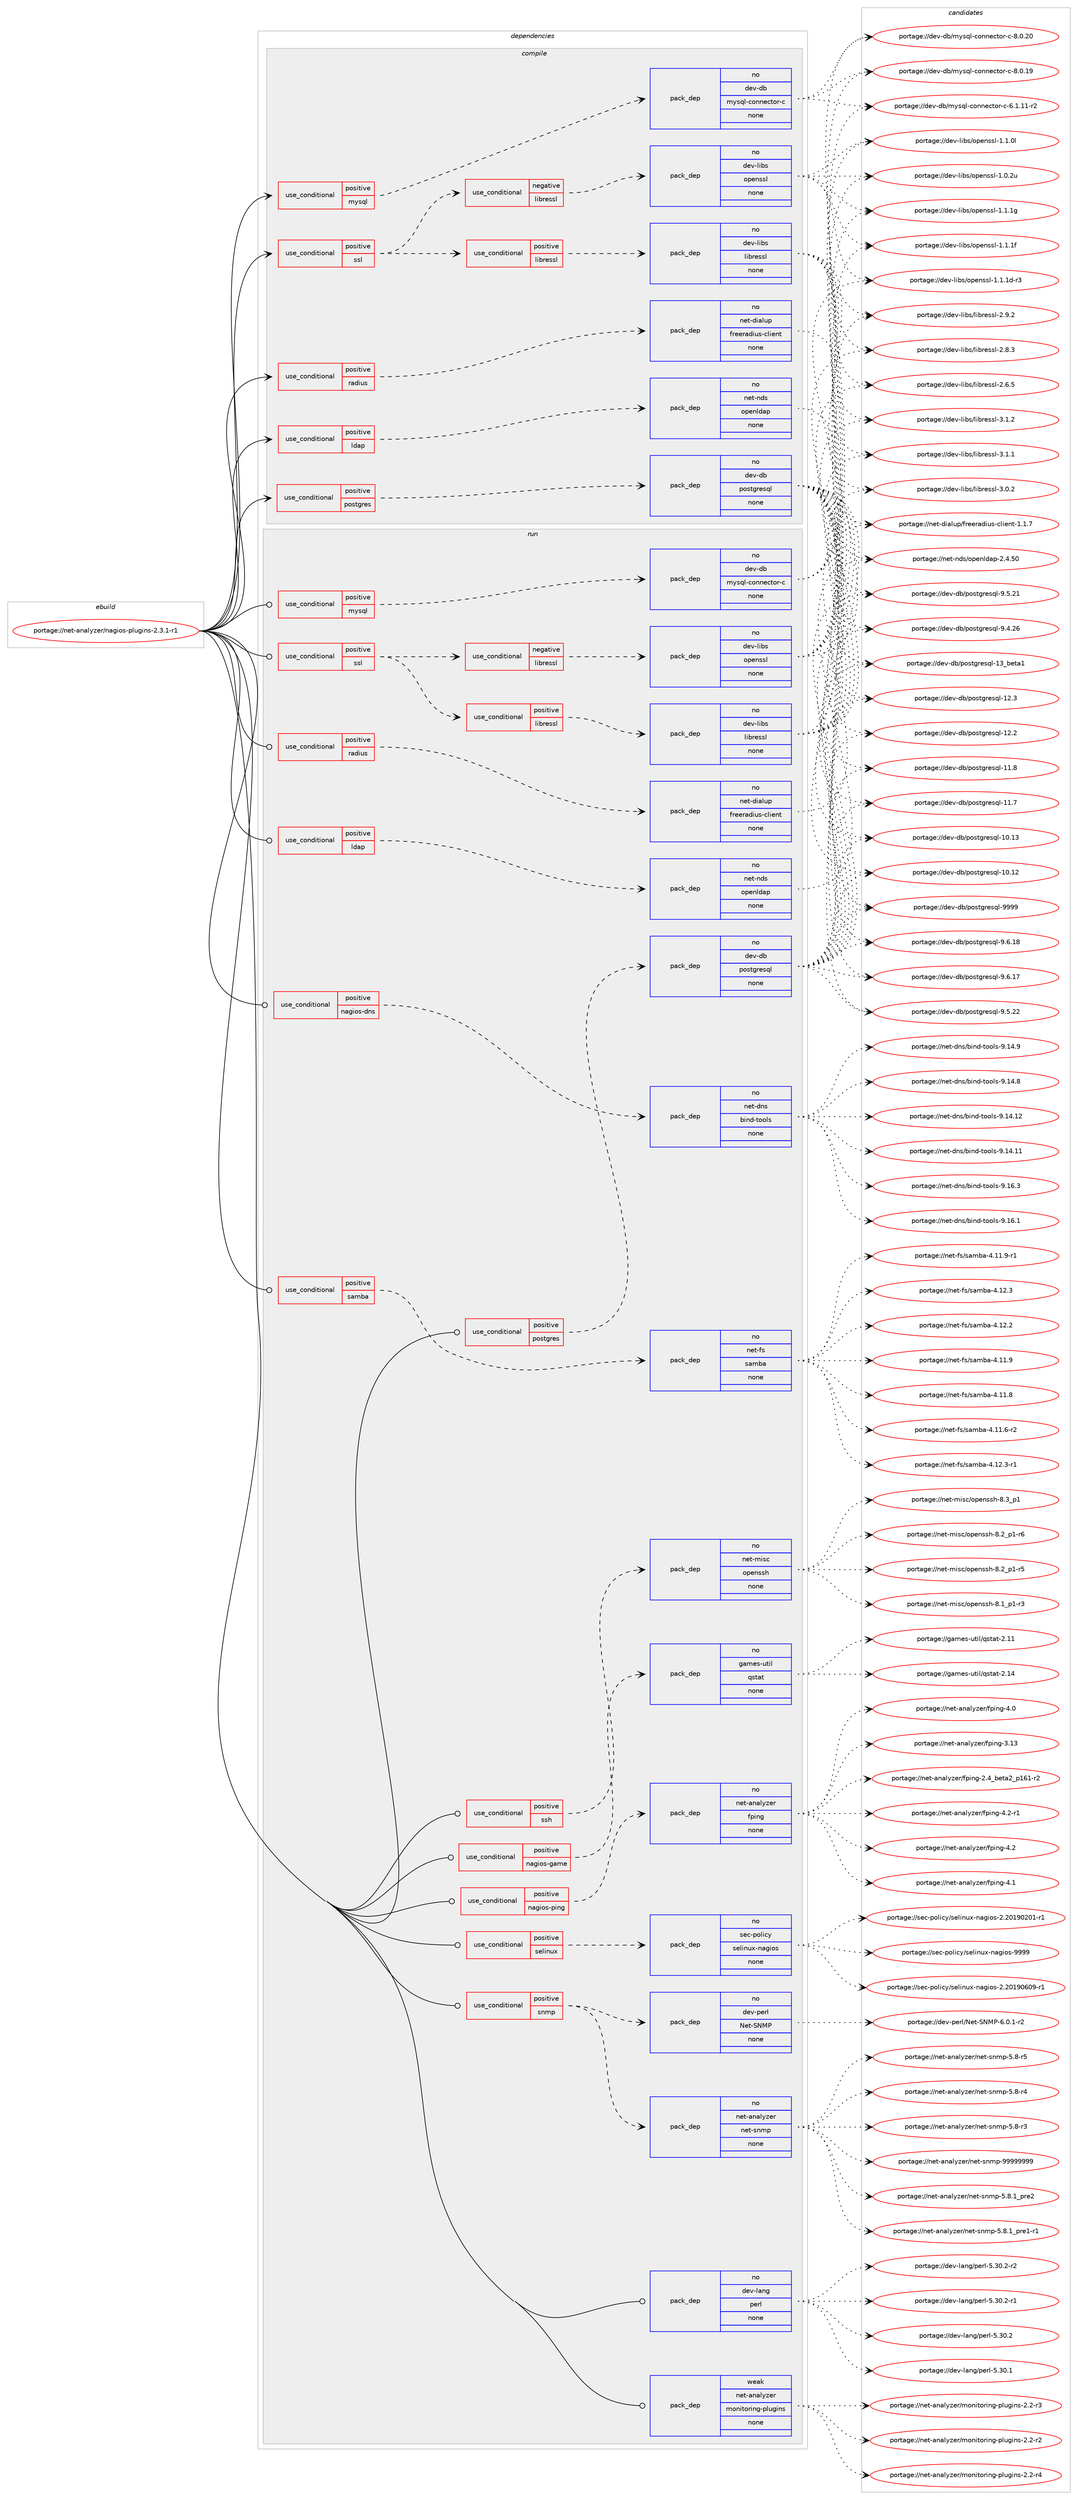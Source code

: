 digraph prolog {

# *************
# Graph options
# *************

newrank=true;
concentrate=true;
compound=true;
graph [rankdir=LR,fontname=Helvetica,fontsize=10,ranksep=1.5];#, ranksep=2.5, nodesep=0.2];
edge  [arrowhead=vee];
node  [fontname=Helvetica,fontsize=10];

# **********
# The ebuild
# **********

subgraph cluster_leftcol {
color=gray;
rank=same;
label=<<i>ebuild</i>>;
id [label="portage://net-analyzer/nagios-plugins-2.3.1-r1", color=red, width=4, href="../net-analyzer/nagios-plugins-2.3.1-r1.svg"];
}

# ****************
# The dependencies
# ****************

subgraph cluster_midcol {
color=gray;
label=<<i>dependencies</i>>;
subgraph cluster_compile {
fillcolor="#eeeeee";
style=filled;
label=<<i>compile</i>>;
subgraph cond990 {
dependency7659 [label=<<TABLE BORDER="0" CELLBORDER="1" CELLSPACING="0" CELLPADDING="4"><TR><TD ROWSPAN="3" CELLPADDING="10">use_conditional</TD></TR><TR><TD>positive</TD></TR><TR><TD>ldap</TD></TR></TABLE>>, shape=none, color=red];
subgraph pack6590 {
dependency7660 [label=<<TABLE BORDER="0" CELLBORDER="1" CELLSPACING="0" CELLPADDING="4" WIDTH="220"><TR><TD ROWSPAN="6" CELLPADDING="30">pack_dep</TD></TR><TR><TD WIDTH="110">no</TD></TR><TR><TD>net-nds</TD></TR><TR><TD>openldap</TD></TR><TR><TD>none</TD></TR><TR><TD></TD></TR></TABLE>>, shape=none, color=blue];
}
dependency7659:e -> dependency7660:w [weight=20,style="dashed",arrowhead="vee"];
}
id:e -> dependency7659:w [weight=20,style="solid",arrowhead="vee"];
subgraph cond991 {
dependency7661 [label=<<TABLE BORDER="0" CELLBORDER="1" CELLSPACING="0" CELLPADDING="4"><TR><TD ROWSPAN="3" CELLPADDING="10">use_conditional</TD></TR><TR><TD>positive</TD></TR><TR><TD>mysql</TD></TR></TABLE>>, shape=none, color=red];
subgraph pack6591 {
dependency7662 [label=<<TABLE BORDER="0" CELLBORDER="1" CELLSPACING="0" CELLPADDING="4" WIDTH="220"><TR><TD ROWSPAN="6" CELLPADDING="30">pack_dep</TD></TR><TR><TD WIDTH="110">no</TD></TR><TR><TD>dev-db</TD></TR><TR><TD>mysql-connector-c</TD></TR><TR><TD>none</TD></TR><TR><TD></TD></TR></TABLE>>, shape=none, color=blue];
}
dependency7661:e -> dependency7662:w [weight=20,style="dashed",arrowhead="vee"];
}
id:e -> dependency7661:w [weight=20,style="solid",arrowhead="vee"];
subgraph cond992 {
dependency7663 [label=<<TABLE BORDER="0" CELLBORDER="1" CELLSPACING="0" CELLPADDING="4"><TR><TD ROWSPAN="3" CELLPADDING="10">use_conditional</TD></TR><TR><TD>positive</TD></TR><TR><TD>postgres</TD></TR></TABLE>>, shape=none, color=red];
subgraph pack6592 {
dependency7664 [label=<<TABLE BORDER="0" CELLBORDER="1" CELLSPACING="0" CELLPADDING="4" WIDTH="220"><TR><TD ROWSPAN="6" CELLPADDING="30">pack_dep</TD></TR><TR><TD WIDTH="110">no</TD></TR><TR><TD>dev-db</TD></TR><TR><TD>postgresql</TD></TR><TR><TD>none</TD></TR><TR><TD></TD></TR></TABLE>>, shape=none, color=blue];
}
dependency7663:e -> dependency7664:w [weight=20,style="dashed",arrowhead="vee"];
}
id:e -> dependency7663:w [weight=20,style="solid",arrowhead="vee"];
subgraph cond993 {
dependency7665 [label=<<TABLE BORDER="0" CELLBORDER="1" CELLSPACING="0" CELLPADDING="4"><TR><TD ROWSPAN="3" CELLPADDING="10">use_conditional</TD></TR><TR><TD>positive</TD></TR><TR><TD>radius</TD></TR></TABLE>>, shape=none, color=red];
subgraph pack6593 {
dependency7666 [label=<<TABLE BORDER="0" CELLBORDER="1" CELLSPACING="0" CELLPADDING="4" WIDTH="220"><TR><TD ROWSPAN="6" CELLPADDING="30">pack_dep</TD></TR><TR><TD WIDTH="110">no</TD></TR><TR><TD>net-dialup</TD></TR><TR><TD>freeradius-client</TD></TR><TR><TD>none</TD></TR><TR><TD></TD></TR></TABLE>>, shape=none, color=blue];
}
dependency7665:e -> dependency7666:w [weight=20,style="dashed",arrowhead="vee"];
}
id:e -> dependency7665:w [weight=20,style="solid",arrowhead="vee"];
subgraph cond994 {
dependency7667 [label=<<TABLE BORDER="0" CELLBORDER="1" CELLSPACING="0" CELLPADDING="4"><TR><TD ROWSPAN="3" CELLPADDING="10">use_conditional</TD></TR><TR><TD>positive</TD></TR><TR><TD>ssl</TD></TR></TABLE>>, shape=none, color=red];
subgraph cond995 {
dependency7668 [label=<<TABLE BORDER="0" CELLBORDER="1" CELLSPACING="0" CELLPADDING="4"><TR><TD ROWSPAN="3" CELLPADDING="10">use_conditional</TD></TR><TR><TD>negative</TD></TR><TR><TD>libressl</TD></TR></TABLE>>, shape=none, color=red];
subgraph pack6594 {
dependency7669 [label=<<TABLE BORDER="0" CELLBORDER="1" CELLSPACING="0" CELLPADDING="4" WIDTH="220"><TR><TD ROWSPAN="6" CELLPADDING="30">pack_dep</TD></TR><TR><TD WIDTH="110">no</TD></TR><TR><TD>dev-libs</TD></TR><TR><TD>openssl</TD></TR><TR><TD>none</TD></TR><TR><TD></TD></TR></TABLE>>, shape=none, color=blue];
}
dependency7668:e -> dependency7669:w [weight=20,style="dashed",arrowhead="vee"];
}
dependency7667:e -> dependency7668:w [weight=20,style="dashed",arrowhead="vee"];
subgraph cond996 {
dependency7670 [label=<<TABLE BORDER="0" CELLBORDER="1" CELLSPACING="0" CELLPADDING="4"><TR><TD ROWSPAN="3" CELLPADDING="10">use_conditional</TD></TR><TR><TD>positive</TD></TR><TR><TD>libressl</TD></TR></TABLE>>, shape=none, color=red];
subgraph pack6595 {
dependency7671 [label=<<TABLE BORDER="0" CELLBORDER="1" CELLSPACING="0" CELLPADDING="4" WIDTH="220"><TR><TD ROWSPAN="6" CELLPADDING="30">pack_dep</TD></TR><TR><TD WIDTH="110">no</TD></TR><TR><TD>dev-libs</TD></TR><TR><TD>libressl</TD></TR><TR><TD>none</TD></TR><TR><TD></TD></TR></TABLE>>, shape=none, color=blue];
}
dependency7670:e -> dependency7671:w [weight=20,style="dashed",arrowhead="vee"];
}
dependency7667:e -> dependency7670:w [weight=20,style="dashed",arrowhead="vee"];
}
id:e -> dependency7667:w [weight=20,style="solid",arrowhead="vee"];
}
subgraph cluster_compileandrun {
fillcolor="#eeeeee";
style=filled;
label=<<i>compile and run</i>>;
}
subgraph cluster_run {
fillcolor="#eeeeee";
style=filled;
label=<<i>run</i>>;
subgraph cond997 {
dependency7672 [label=<<TABLE BORDER="0" CELLBORDER="1" CELLSPACING="0" CELLPADDING="4"><TR><TD ROWSPAN="3" CELLPADDING="10">use_conditional</TD></TR><TR><TD>positive</TD></TR><TR><TD>ldap</TD></TR></TABLE>>, shape=none, color=red];
subgraph pack6596 {
dependency7673 [label=<<TABLE BORDER="0" CELLBORDER="1" CELLSPACING="0" CELLPADDING="4" WIDTH="220"><TR><TD ROWSPAN="6" CELLPADDING="30">pack_dep</TD></TR><TR><TD WIDTH="110">no</TD></TR><TR><TD>net-nds</TD></TR><TR><TD>openldap</TD></TR><TR><TD>none</TD></TR><TR><TD></TD></TR></TABLE>>, shape=none, color=blue];
}
dependency7672:e -> dependency7673:w [weight=20,style="dashed",arrowhead="vee"];
}
id:e -> dependency7672:w [weight=20,style="solid",arrowhead="odot"];
subgraph cond998 {
dependency7674 [label=<<TABLE BORDER="0" CELLBORDER="1" CELLSPACING="0" CELLPADDING="4"><TR><TD ROWSPAN="3" CELLPADDING="10">use_conditional</TD></TR><TR><TD>positive</TD></TR><TR><TD>mysql</TD></TR></TABLE>>, shape=none, color=red];
subgraph pack6597 {
dependency7675 [label=<<TABLE BORDER="0" CELLBORDER="1" CELLSPACING="0" CELLPADDING="4" WIDTH="220"><TR><TD ROWSPAN="6" CELLPADDING="30">pack_dep</TD></TR><TR><TD WIDTH="110">no</TD></TR><TR><TD>dev-db</TD></TR><TR><TD>mysql-connector-c</TD></TR><TR><TD>none</TD></TR><TR><TD></TD></TR></TABLE>>, shape=none, color=blue];
}
dependency7674:e -> dependency7675:w [weight=20,style="dashed",arrowhead="vee"];
}
id:e -> dependency7674:w [weight=20,style="solid",arrowhead="odot"];
subgraph cond999 {
dependency7676 [label=<<TABLE BORDER="0" CELLBORDER="1" CELLSPACING="0" CELLPADDING="4"><TR><TD ROWSPAN="3" CELLPADDING="10">use_conditional</TD></TR><TR><TD>positive</TD></TR><TR><TD>nagios-dns</TD></TR></TABLE>>, shape=none, color=red];
subgraph pack6598 {
dependency7677 [label=<<TABLE BORDER="0" CELLBORDER="1" CELLSPACING="0" CELLPADDING="4" WIDTH="220"><TR><TD ROWSPAN="6" CELLPADDING="30">pack_dep</TD></TR><TR><TD WIDTH="110">no</TD></TR><TR><TD>net-dns</TD></TR><TR><TD>bind-tools</TD></TR><TR><TD>none</TD></TR><TR><TD></TD></TR></TABLE>>, shape=none, color=blue];
}
dependency7676:e -> dependency7677:w [weight=20,style="dashed",arrowhead="vee"];
}
id:e -> dependency7676:w [weight=20,style="solid",arrowhead="odot"];
subgraph cond1000 {
dependency7678 [label=<<TABLE BORDER="0" CELLBORDER="1" CELLSPACING="0" CELLPADDING="4"><TR><TD ROWSPAN="3" CELLPADDING="10">use_conditional</TD></TR><TR><TD>positive</TD></TR><TR><TD>nagios-game</TD></TR></TABLE>>, shape=none, color=red];
subgraph pack6599 {
dependency7679 [label=<<TABLE BORDER="0" CELLBORDER="1" CELLSPACING="0" CELLPADDING="4" WIDTH="220"><TR><TD ROWSPAN="6" CELLPADDING="30">pack_dep</TD></TR><TR><TD WIDTH="110">no</TD></TR><TR><TD>games-util</TD></TR><TR><TD>qstat</TD></TR><TR><TD>none</TD></TR><TR><TD></TD></TR></TABLE>>, shape=none, color=blue];
}
dependency7678:e -> dependency7679:w [weight=20,style="dashed",arrowhead="vee"];
}
id:e -> dependency7678:w [weight=20,style="solid",arrowhead="odot"];
subgraph cond1001 {
dependency7680 [label=<<TABLE BORDER="0" CELLBORDER="1" CELLSPACING="0" CELLPADDING="4"><TR><TD ROWSPAN="3" CELLPADDING="10">use_conditional</TD></TR><TR><TD>positive</TD></TR><TR><TD>nagios-ping</TD></TR></TABLE>>, shape=none, color=red];
subgraph pack6600 {
dependency7681 [label=<<TABLE BORDER="0" CELLBORDER="1" CELLSPACING="0" CELLPADDING="4" WIDTH="220"><TR><TD ROWSPAN="6" CELLPADDING="30">pack_dep</TD></TR><TR><TD WIDTH="110">no</TD></TR><TR><TD>net-analyzer</TD></TR><TR><TD>fping</TD></TR><TR><TD>none</TD></TR><TR><TD></TD></TR></TABLE>>, shape=none, color=blue];
}
dependency7680:e -> dependency7681:w [weight=20,style="dashed",arrowhead="vee"];
}
id:e -> dependency7680:w [weight=20,style="solid",arrowhead="odot"];
subgraph cond1002 {
dependency7682 [label=<<TABLE BORDER="0" CELLBORDER="1" CELLSPACING="0" CELLPADDING="4"><TR><TD ROWSPAN="3" CELLPADDING="10">use_conditional</TD></TR><TR><TD>positive</TD></TR><TR><TD>postgres</TD></TR></TABLE>>, shape=none, color=red];
subgraph pack6601 {
dependency7683 [label=<<TABLE BORDER="0" CELLBORDER="1" CELLSPACING="0" CELLPADDING="4" WIDTH="220"><TR><TD ROWSPAN="6" CELLPADDING="30">pack_dep</TD></TR><TR><TD WIDTH="110">no</TD></TR><TR><TD>dev-db</TD></TR><TR><TD>postgresql</TD></TR><TR><TD>none</TD></TR><TR><TD></TD></TR></TABLE>>, shape=none, color=blue];
}
dependency7682:e -> dependency7683:w [weight=20,style="dashed",arrowhead="vee"];
}
id:e -> dependency7682:w [weight=20,style="solid",arrowhead="odot"];
subgraph cond1003 {
dependency7684 [label=<<TABLE BORDER="0" CELLBORDER="1" CELLSPACING="0" CELLPADDING="4"><TR><TD ROWSPAN="3" CELLPADDING="10">use_conditional</TD></TR><TR><TD>positive</TD></TR><TR><TD>radius</TD></TR></TABLE>>, shape=none, color=red];
subgraph pack6602 {
dependency7685 [label=<<TABLE BORDER="0" CELLBORDER="1" CELLSPACING="0" CELLPADDING="4" WIDTH="220"><TR><TD ROWSPAN="6" CELLPADDING="30">pack_dep</TD></TR><TR><TD WIDTH="110">no</TD></TR><TR><TD>net-dialup</TD></TR><TR><TD>freeradius-client</TD></TR><TR><TD>none</TD></TR><TR><TD></TD></TR></TABLE>>, shape=none, color=blue];
}
dependency7684:e -> dependency7685:w [weight=20,style="dashed",arrowhead="vee"];
}
id:e -> dependency7684:w [weight=20,style="solid",arrowhead="odot"];
subgraph cond1004 {
dependency7686 [label=<<TABLE BORDER="0" CELLBORDER="1" CELLSPACING="0" CELLPADDING="4"><TR><TD ROWSPAN="3" CELLPADDING="10">use_conditional</TD></TR><TR><TD>positive</TD></TR><TR><TD>samba</TD></TR></TABLE>>, shape=none, color=red];
subgraph pack6603 {
dependency7687 [label=<<TABLE BORDER="0" CELLBORDER="1" CELLSPACING="0" CELLPADDING="4" WIDTH="220"><TR><TD ROWSPAN="6" CELLPADDING="30">pack_dep</TD></TR><TR><TD WIDTH="110">no</TD></TR><TR><TD>net-fs</TD></TR><TR><TD>samba</TD></TR><TR><TD>none</TD></TR><TR><TD></TD></TR></TABLE>>, shape=none, color=blue];
}
dependency7686:e -> dependency7687:w [weight=20,style="dashed",arrowhead="vee"];
}
id:e -> dependency7686:w [weight=20,style="solid",arrowhead="odot"];
subgraph cond1005 {
dependency7688 [label=<<TABLE BORDER="0" CELLBORDER="1" CELLSPACING="0" CELLPADDING="4"><TR><TD ROWSPAN="3" CELLPADDING="10">use_conditional</TD></TR><TR><TD>positive</TD></TR><TR><TD>selinux</TD></TR></TABLE>>, shape=none, color=red];
subgraph pack6604 {
dependency7689 [label=<<TABLE BORDER="0" CELLBORDER="1" CELLSPACING="0" CELLPADDING="4" WIDTH="220"><TR><TD ROWSPAN="6" CELLPADDING="30">pack_dep</TD></TR><TR><TD WIDTH="110">no</TD></TR><TR><TD>sec-policy</TD></TR><TR><TD>selinux-nagios</TD></TR><TR><TD>none</TD></TR><TR><TD></TD></TR></TABLE>>, shape=none, color=blue];
}
dependency7688:e -> dependency7689:w [weight=20,style="dashed",arrowhead="vee"];
}
id:e -> dependency7688:w [weight=20,style="solid",arrowhead="odot"];
subgraph cond1006 {
dependency7690 [label=<<TABLE BORDER="0" CELLBORDER="1" CELLSPACING="0" CELLPADDING="4"><TR><TD ROWSPAN="3" CELLPADDING="10">use_conditional</TD></TR><TR><TD>positive</TD></TR><TR><TD>snmp</TD></TR></TABLE>>, shape=none, color=red];
subgraph pack6605 {
dependency7691 [label=<<TABLE BORDER="0" CELLBORDER="1" CELLSPACING="0" CELLPADDING="4" WIDTH="220"><TR><TD ROWSPAN="6" CELLPADDING="30">pack_dep</TD></TR><TR><TD WIDTH="110">no</TD></TR><TR><TD>dev-perl</TD></TR><TR><TD>Net-SNMP</TD></TR><TR><TD>none</TD></TR><TR><TD></TD></TR></TABLE>>, shape=none, color=blue];
}
dependency7690:e -> dependency7691:w [weight=20,style="dashed",arrowhead="vee"];
subgraph pack6606 {
dependency7692 [label=<<TABLE BORDER="0" CELLBORDER="1" CELLSPACING="0" CELLPADDING="4" WIDTH="220"><TR><TD ROWSPAN="6" CELLPADDING="30">pack_dep</TD></TR><TR><TD WIDTH="110">no</TD></TR><TR><TD>net-analyzer</TD></TR><TR><TD>net-snmp</TD></TR><TR><TD>none</TD></TR><TR><TD></TD></TR></TABLE>>, shape=none, color=blue];
}
dependency7690:e -> dependency7692:w [weight=20,style="dashed",arrowhead="vee"];
}
id:e -> dependency7690:w [weight=20,style="solid",arrowhead="odot"];
subgraph cond1007 {
dependency7693 [label=<<TABLE BORDER="0" CELLBORDER="1" CELLSPACING="0" CELLPADDING="4"><TR><TD ROWSPAN="3" CELLPADDING="10">use_conditional</TD></TR><TR><TD>positive</TD></TR><TR><TD>ssh</TD></TR></TABLE>>, shape=none, color=red];
subgraph pack6607 {
dependency7694 [label=<<TABLE BORDER="0" CELLBORDER="1" CELLSPACING="0" CELLPADDING="4" WIDTH="220"><TR><TD ROWSPAN="6" CELLPADDING="30">pack_dep</TD></TR><TR><TD WIDTH="110">no</TD></TR><TR><TD>net-misc</TD></TR><TR><TD>openssh</TD></TR><TR><TD>none</TD></TR><TR><TD></TD></TR></TABLE>>, shape=none, color=blue];
}
dependency7693:e -> dependency7694:w [weight=20,style="dashed",arrowhead="vee"];
}
id:e -> dependency7693:w [weight=20,style="solid",arrowhead="odot"];
subgraph cond1008 {
dependency7695 [label=<<TABLE BORDER="0" CELLBORDER="1" CELLSPACING="0" CELLPADDING="4"><TR><TD ROWSPAN="3" CELLPADDING="10">use_conditional</TD></TR><TR><TD>positive</TD></TR><TR><TD>ssl</TD></TR></TABLE>>, shape=none, color=red];
subgraph cond1009 {
dependency7696 [label=<<TABLE BORDER="0" CELLBORDER="1" CELLSPACING="0" CELLPADDING="4"><TR><TD ROWSPAN="3" CELLPADDING="10">use_conditional</TD></TR><TR><TD>negative</TD></TR><TR><TD>libressl</TD></TR></TABLE>>, shape=none, color=red];
subgraph pack6608 {
dependency7697 [label=<<TABLE BORDER="0" CELLBORDER="1" CELLSPACING="0" CELLPADDING="4" WIDTH="220"><TR><TD ROWSPAN="6" CELLPADDING="30">pack_dep</TD></TR><TR><TD WIDTH="110">no</TD></TR><TR><TD>dev-libs</TD></TR><TR><TD>openssl</TD></TR><TR><TD>none</TD></TR><TR><TD></TD></TR></TABLE>>, shape=none, color=blue];
}
dependency7696:e -> dependency7697:w [weight=20,style="dashed",arrowhead="vee"];
}
dependency7695:e -> dependency7696:w [weight=20,style="dashed",arrowhead="vee"];
subgraph cond1010 {
dependency7698 [label=<<TABLE BORDER="0" CELLBORDER="1" CELLSPACING="0" CELLPADDING="4"><TR><TD ROWSPAN="3" CELLPADDING="10">use_conditional</TD></TR><TR><TD>positive</TD></TR><TR><TD>libressl</TD></TR></TABLE>>, shape=none, color=red];
subgraph pack6609 {
dependency7699 [label=<<TABLE BORDER="0" CELLBORDER="1" CELLSPACING="0" CELLPADDING="4" WIDTH="220"><TR><TD ROWSPAN="6" CELLPADDING="30">pack_dep</TD></TR><TR><TD WIDTH="110">no</TD></TR><TR><TD>dev-libs</TD></TR><TR><TD>libressl</TD></TR><TR><TD>none</TD></TR><TR><TD></TD></TR></TABLE>>, shape=none, color=blue];
}
dependency7698:e -> dependency7699:w [weight=20,style="dashed",arrowhead="vee"];
}
dependency7695:e -> dependency7698:w [weight=20,style="dashed",arrowhead="vee"];
}
id:e -> dependency7695:w [weight=20,style="solid",arrowhead="odot"];
subgraph pack6610 {
dependency7700 [label=<<TABLE BORDER="0" CELLBORDER="1" CELLSPACING="0" CELLPADDING="4" WIDTH="220"><TR><TD ROWSPAN="6" CELLPADDING="30">pack_dep</TD></TR><TR><TD WIDTH="110">no</TD></TR><TR><TD>dev-lang</TD></TR><TR><TD>perl</TD></TR><TR><TD>none</TD></TR><TR><TD></TD></TR></TABLE>>, shape=none, color=blue];
}
id:e -> dependency7700:w [weight=20,style="solid",arrowhead="odot"];
subgraph pack6611 {
dependency7701 [label=<<TABLE BORDER="0" CELLBORDER="1" CELLSPACING="0" CELLPADDING="4" WIDTH="220"><TR><TD ROWSPAN="6" CELLPADDING="30">pack_dep</TD></TR><TR><TD WIDTH="110">weak</TD></TR><TR><TD>net-analyzer</TD></TR><TR><TD>monitoring-plugins</TD></TR><TR><TD>none</TD></TR><TR><TD></TD></TR></TABLE>>, shape=none, color=blue];
}
id:e -> dependency7701:w [weight=20,style="solid",arrowhead="odot"];
}
}

# **************
# The candidates
# **************

subgraph cluster_choices {
rank=same;
color=gray;
label=<<i>candidates</i>>;

subgraph choice6590 {
color=black;
nodesep=1;
choice11010111645110100115471111121011101081009711245504652465348 [label="portage://net-nds/openldap-2.4.50", color=red, width=4,href="../net-nds/openldap-2.4.50.svg"];
dependency7660:e -> choice11010111645110100115471111121011101081009711245504652465348:w [style=dotted,weight="100"];
}
subgraph choice6591 {
color=black;
nodesep=1;
choice100101118451009847109121115113108459911111011010199116111114459945564648465048 [label="portage://dev-db/mysql-connector-c-8.0.20", color=red, width=4,href="../dev-db/mysql-connector-c-8.0.20.svg"];
choice100101118451009847109121115113108459911111011010199116111114459945564648464957 [label="portage://dev-db/mysql-connector-c-8.0.19", color=red, width=4,href="../dev-db/mysql-connector-c-8.0.19.svg"];
choice1001011184510098471091211151131084599111110110101991161111144599455446494649494511450 [label="portage://dev-db/mysql-connector-c-6.1.11-r2", color=red, width=4,href="../dev-db/mysql-connector-c-6.1.11-r2.svg"];
dependency7662:e -> choice100101118451009847109121115113108459911111011010199116111114459945564648465048:w [style=dotted,weight="100"];
dependency7662:e -> choice100101118451009847109121115113108459911111011010199116111114459945564648464957:w [style=dotted,weight="100"];
dependency7662:e -> choice1001011184510098471091211151131084599111110110101991161111144599455446494649494511450:w [style=dotted,weight="100"];
}
subgraph choice6592 {
color=black;
nodesep=1;
choice1001011184510098471121111151161031141011151131084557575757 [label="portage://dev-db/postgresql-9999", color=red, width=4,href="../dev-db/postgresql-9999.svg"];
choice10010111845100984711211111511610311410111511310845574654464956 [label="portage://dev-db/postgresql-9.6.18", color=red, width=4,href="../dev-db/postgresql-9.6.18.svg"];
choice10010111845100984711211111511610311410111511310845574654464955 [label="portage://dev-db/postgresql-9.6.17", color=red, width=4,href="../dev-db/postgresql-9.6.17.svg"];
choice10010111845100984711211111511610311410111511310845574653465050 [label="portage://dev-db/postgresql-9.5.22", color=red, width=4,href="../dev-db/postgresql-9.5.22.svg"];
choice10010111845100984711211111511610311410111511310845574653465049 [label="portage://dev-db/postgresql-9.5.21", color=red, width=4,href="../dev-db/postgresql-9.5.21.svg"];
choice10010111845100984711211111511610311410111511310845574652465054 [label="portage://dev-db/postgresql-9.4.26", color=red, width=4,href="../dev-db/postgresql-9.4.26.svg"];
choice10010111845100984711211111511610311410111511310845495195981011169749 [label="portage://dev-db/postgresql-13_beta1", color=red, width=4,href="../dev-db/postgresql-13_beta1.svg"];
choice1001011184510098471121111151161031141011151131084549504651 [label="portage://dev-db/postgresql-12.3", color=red, width=4,href="../dev-db/postgresql-12.3.svg"];
choice1001011184510098471121111151161031141011151131084549504650 [label="portage://dev-db/postgresql-12.2", color=red, width=4,href="../dev-db/postgresql-12.2.svg"];
choice1001011184510098471121111151161031141011151131084549494656 [label="portage://dev-db/postgresql-11.8", color=red, width=4,href="../dev-db/postgresql-11.8.svg"];
choice1001011184510098471121111151161031141011151131084549494655 [label="portage://dev-db/postgresql-11.7", color=red, width=4,href="../dev-db/postgresql-11.7.svg"];
choice100101118451009847112111115116103114101115113108454948464951 [label="portage://dev-db/postgresql-10.13", color=red, width=4,href="../dev-db/postgresql-10.13.svg"];
choice100101118451009847112111115116103114101115113108454948464950 [label="portage://dev-db/postgresql-10.12", color=red, width=4,href="../dev-db/postgresql-10.12.svg"];
dependency7664:e -> choice1001011184510098471121111151161031141011151131084557575757:w [style=dotted,weight="100"];
dependency7664:e -> choice10010111845100984711211111511610311410111511310845574654464956:w [style=dotted,weight="100"];
dependency7664:e -> choice10010111845100984711211111511610311410111511310845574654464955:w [style=dotted,weight="100"];
dependency7664:e -> choice10010111845100984711211111511610311410111511310845574653465050:w [style=dotted,weight="100"];
dependency7664:e -> choice10010111845100984711211111511610311410111511310845574653465049:w [style=dotted,weight="100"];
dependency7664:e -> choice10010111845100984711211111511610311410111511310845574652465054:w [style=dotted,weight="100"];
dependency7664:e -> choice10010111845100984711211111511610311410111511310845495195981011169749:w [style=dotted,weight="100"];
dependency7664:e -> choice1001011184510098471121111151161031141011151131084549504651:w [style=dotted,weight="100"];
dependency7664:e -> choice1001011184510098471121111151161031141011151131084549504650:w [style=dotted,weight="100"];
dependency7664:e -> choice1001011184510098471121111151161031141011151131084549494656:w [style=dotted,weight="100"];
dependency7664:e -> choice1001011184510098471121111151161031141011151131084549494655:w [style=dotted,weight="100"];
dependency7664:e -> choice100101118451009847112111115116103114101115113108454948464951:w [style=dotted,weight="100"];
dependency7664:e -> choice100101118451009847112111115116103114101115113108454948464950:w [style=dotted,weight="100"];
}
subgraph choice6593 {
color=black;
nodesep=1;
choice110101116451001059710811711247102114101101114971001051171154599108105101110116454946494655 [label="portage://net-dialup/freeradius-client-1.1.7", color=red, width=4,href="../net-dialup/freeradius-client-1.1.7.svg"];
dependency7666:e -> choice110101116451001059710811711247102114101101114971001051171154599108105101110116454946494655:w [style=dotted,weight="100"];
}
subgraph choice6594 {
color=black;
nodesep=1;
choice100101118451081059811547111112101110115115108454946494649103 [label="portage://dev-libs/openssl-1.1.1g", color=red, width=4,href="../dev-libs/openssl-1.1.1g.svg"];
choice100101118451081059811547111112101110115115108454946494649102 [label="portage://dev-libs/openssl-1.1.1f", color=red, width=4,href="../dev-libs/openssl-1.1.1f.svg"];
choice1001011184510810598115471111121011101151151084549464946491004511451 [label="portage://dev-libs/openssl-1.1.1d-r3", color=red, width=4,href="../dev-libs/openssl-1.1.1d-r3.svg"];
choice100101118451081059811547111112101110115115108454946494648108 [label="portage://dev-libs/openssl-1.1.0l", color=red, width=4,href="../dev-libs/openssl-1.1.0l.svg"];
choice100101118451081059811547111112101110115115108454946484650117 [label="portage://dev-libs/openssl-1.0.2u", color=red, width=4,href="../dev-libs/openssl-1.0.2u.svg"];
dependency7669:e -> choice100101118451081059811547111112101110115115108454946494649103:w [style=dotted,weight="100"];
dependency7669:e -> choice100101118451081059811547111112101110115115108454946494649102:w [style=dotted,weight="100"];
dependency7669:e -> choice1001011184510810598115471111121011101151151084549464946491004511451:w [style=dotted,weight="100"];
dependency7669:e -> choice100101118451081059811547111112101110115115108454946494648108:w [style=dotted,weight="100"];
dependency7669:e -> choice100101118451081059811547111112101110115115108454946484650117:w [style=dotted,weight="100"];
}
subgraph choice6595 {
color=black;
nodesep=1;
choice10010111845108105981154710810598114101115115108455146494650 [label="portage://dev-libs/libressl-3.1.2", color=red, width=4,href="../dev-libs/libressl-3.1.2.svg"];
choice10010111845108105981154710810598114101115115108455146494649 [label="portage://dev-libs/libressl-3.1.1", color=red, width=4,href="../dev-libs/libressl-3.1.1.svg"];
choice10010111845108105981154710810598114101115115108455146484650 [label="portage://dev-libs/libressl-3.0.2", color=red, width=4,href="../dev-libs/libressl-3.0.2.svg"];
choice10010111845108105981154710810598114101115115108455046574650 [label="portage://dev-libs/libressl-2.9.2", color=red, width=4,href="../dev-libs/libressl-2.9.2.svg"];
choice10010111845108105981154710810598114101115115108455046564651 [label="portage://dev-libs/libressl-2.8.3", color=red, width=4,href="../dev-libs/libressl-2.8.3.svg"];
choice10010111845108105981154710810598114101115115108455046544653 [label="portage://dev-libs/libressl-2.6.5", color=red, width=4,href="../dev-libs/libressl-2.6.5.svg"];
dependency7671:e -> choice10010111845108105981154710810598114101115115108455146494650:w [style=dotted,weight="100"];
dependency7671:e -> choice10010111845108105981154710810598114101115115108455146494649:w [style=dotted,weight="100"];
dependency7671:e -> choice10010111845108105981154710810598114101115115108455146484650:w [style=dotted,weight="100"];
dependency7671:e -> choice10010111845108105981154710810598114101115115108455046574650:w [style=dotted,weight="100"];
dependency7671:e -> choice10010111845108105981154710810598114101115115108455046564651:w [style=dotted,weight="100"];
dependency7671:e -> choice10010111845108105981154710810598114101115115108455046544653:w [style=dotted,weight="100"];
}
subgraph choice6596 {
color=black;
nodesep=1;
choice11010111645110100115471111121011101081009711245504652465348 [label="portage://net-nds/openldap-2.4.50", color=red, width=4,href="../net-nds/openldap-2.4.50.svg"];
dependency7673:e -> choice11010111645110100115471111121011101081009711245504652465348:w [style=dotted,weight="100"];
}
subgraph choice6597 {
color=black;
nodesep=1;
choice100101118451009847109121115113108459911111011010199116111114459945564648465048 [label="portage://dev-db/mysql-connector-c-8.0.20", color=red, width=4,href="../dev-db/mysql-connector-c-8.0.20.svg"];
choice100101118451009847109121115113108459911111011010199116111114459945564648464957 [label="portage://dev-db/mysql-connector-c-8.0.19", color=red, width=4,href="../dev-db/mysql-connector-c-8.0.19.svg"];
choice1001011184510098471091211151131084599111110110101991161111144599455446494649494511450 [label="portage://dev-db/mysql-connector-c-6.1.11-r2", color=red, width=4,href="../dev-db/mysql-connector-c-6.1.11-r2.svg"];
dependency7675:e -> choice100101118451009847109121115113108459911111011010199116111114459945564648465048:w [style=dotted,weight="100"];
dependency7675:e -> choice100101118451009847109121115113108459911111011010199116111114459945564648464957:w [style=dotted,weight="100"];
dependency7675:e -> choice1001011184510098471091211151131084599111110110101991161111144599455446494649494511450:w [style=dotted,weight="100"];
}
subgraph choice6598 {
color=black;
nodesep=1;
choice1101011164510011011547981051101004511611111110811545574649544651 [label="portage://net-dns/bind-tools-9.16.3", color=red, width=4,href="../net-dns/bind-tools-9.16.3.svg"];
choice1101011164510011011547981051101004511611111110811545574649544649 [label="portage://net-dns/bind-tools-9.16.1", color=red, width=4,href="../net-dns/bind-tools-9.16.1.svg"];
choice1101011164510011011547981051101004511611111110811545574649524657 [label="portage://net-dns/bind-tools-9.14.9", color=red, width=4,href="../net-dns/bind-tools-9.14.9.svg"];
choice1101011164510011011547981051101004511611111110811545574649524656 [label="portage://net-dns/bind-tools-9.14.8", color=red, width=4,href="../net-dns/bind-tools-9.14.8.svg"];
choice110101116451001101154798105110100451161111111081154557464952464950 [label="portage://net-dns/bind-tools-9.14.12", color=red, width=4,href="../net-dns/bind-tools-9.14.12.svg"];
choice110101116451001101154798105110100451161111111081154557464952464949 [label="portage://net-dns/bind-tools-9.14.11", color=red, width=4,href="../net-dns/bind-tools-9.14.11.svg"];
dependency7677:e -> choice1101011164510011011547981051101004511611111110811545574649544651:w [style=dotted,weight="100"];
dependency7677:e -> choice1101011164510011011547981051101004511611111110811545574649544649:w [style=dotted,weight="100"];
dependency7677:e -> choice1101011164510011011547981051101004511611111110811545574649524657:w [style=dotted,weight="100"];
dependency7677:e -> choice1101011164510011011547981051101004511611111110811545574649524656:w [style=dotted,weight="100"];
dependency7677:e -> choice110101116451001101154798105110100451161111111081154557464952464950:w [style=dotted,weight="100"];
dependency7677:e -> choice110101116451001101154798105110100451161111111081154557464952464949:w [style=dotted,weight="100"];
}
subgraph choice6599 {
color=black;
nodesep=1;
choice103971091011154511711610510847113115116971164550464952 [label="portage://games-util/qstat-2.14", color=red, width=4,href="../games-util/qstat-2.14.svg"];
choice103971091011154511711610510847113115116971164550464949 [label="portage://games-util/qstat-2.11", color=red, width=4,href="../games-util/qstat-2.11.svg"];
dependency7679:e -> choice103971091011154511711610510847113115116971164550464952:w [style=dotted,weight="100"];
dependency7679:e -> choice103971091011154511711610510847113115116971164550464949:w [style=dotted,weight="100"];
}
subgraph choice6600 {
color=black;
nodesep=1;
choice11010111645971109710812112210111447102112105110103455246504511449 [label="portage://net-analyzer/fping-4.2-r1", color=red, width=4,href="../net-analyzer/fping-4.2-r1.svg"];
choice1101011164597110971081211221011144710211210511010345524650 [label="portage://net-analyzer/fping-4.2", color=red, width=4,href="../net-analyzer/fping-4.2.svg"];
choice1101011164597110971081211221011144710211210511010345524649 [label="portage://net-analyzer/fping-4.1", color=red, width=4,href="../net-analyzer/fping-4.1.svg"];
choice1101011164597110971081211221011144710211210511010345524648 [label="portage://net-analyzer/fping-4.0", color=red, width=4,href="../net-analyzer/fping-4.0.svg"];
choice110101116459711097108121122101114471021121051101034551464951 [label="portage://net-analyzer/fping-3.13", color=red, width=4,href="../net-analyzer/fping-3.13.svg"];
choice110101116459711097108121122101114471021121051101034550465295981011169750951124954494511450 [label="portage://net-analyzer/fping-2.4_beta2_p161-r2", color=red, width=4,href="../net-analyzer/fping-2.4_beta2_p161-r2.svg"];
dependency7681:e -> choice11010111645971109710812112210111447102112105110103455246504511449:w [style=dotted,weight="100"];
dependency7681:e -> choice1101011164597110971081211221011144710211210511010345524650:w [style=dotted,weight="100"];
dependency7681:e -> choice1101011164597110971081211221011144710211210511010345524649:w [style=dotted,weight="100"];
dependency7681:e -> choice1101011164597110971081211221011144710211210511010345524648:w [style=dotted,weight="100"];
dependency7681:e -> choice110101116459711097108121122101114471021121051101034551464951:w [style=dotted,weight="100"];
dependency7681:e -> choice110101116459711097108121122101114471021121051101034550465295981011169750951124954494511450:w [style=dotted,weight="100"];
}
subgraph choice6601 {
color=black;
nodesep=1;
choice1001011184510098471121111151161031141011151131084557575757 [label="portage://dev-db/postgresql-9999", color=red, width=4,href="../dev-db/postgresql-9999.svg"];
choice10010111845100984711211111511610311410111511310845574654464956 [label="portage://dev-db/postgresql-9.6.18", color=red, width=4,href="../dev-db/postgresql-9.6.18.svg"];
choice10010111845100984711211111511610311410111511310845574654464955 [label="portage://dev-db/postgresql-9.6.17", color=red, width=4,href="../dev-db/postgresql-9.6.17.svg"];
choice10010111845100984711211111511610311410111511310845574653465050 [label="portage://dev-db/postgresql-9.5.22", color=red, width=4,href="../dev-db/postgresql-9.5.22.svg"];
choice10010111845100984711211111511610311410111511310845574653465049 [label="portage://dev-db/postgresql-9.5.21", color=red, width=4,href="../dev-db/postgresql-9.5.21.svg"];
choice10010111845100984711211111511610311410111511310845574652465054 [label="portage://dev-db/postgresql-9.4.26", color=red, width=4,href="../dev-db/postgresql-9.4.26.svg"];
choice10010111845100984711211111511610311410111511310845495195981011169749 [label="portage://dev-db/postgresql-13_beta1", color=red, width=4,href="../dev-db/postgresql-13_beta1.svg"];
choice1001011184510098471121111151161031141011151131084549504651 [label="portage://dev-db/postgresql-12.3", color=red, width=4,href="../dev-db/postgresql-12.3.svg"];
choice1001011184510098471121111151161031141011151131084549504650 [label="portage://dev-db/postgresql-12.2", color=red, width=4,href="../dev-db/postgresql-12.2.svg"];
choice1001011184510098471121111151161031141011151131084549494656 [label="portage://dev-db/postgresql-11.8", color=red, width=4,href="../dev-db/postgresql-11.8.svg"];
choice1001011184510098471121111151161031141011151131084549494655 [label="portage://dev-db/postgresql-11.7", color=red, width=4,href="../dev-db/postgresql-11.7.svg"];
choice100101118451009847112111115116103114101115113108454948464951 [label="portage://dev-db/postgresql-10.13", color=red, width=4,href="../dev-db/postgresql-10.13.svg"];
choice100101118451009847112111115116103114101115113108454948464950 [label="portage://dev-db/postgresql-10.12", color=red, width=4,href="../dev-db/postgresql-10.12.svg"];
dependency7683:e -> choice1001011184510098471121111151161031141011151131084557575757:w [style=dotted,weight="100"];
dependency7683:e -> choice10010111845100984711211111511610311410111511310845574654464956:w [style=dotted,weight="100"];
dependency7683:e -> choice10010111845100984711211111511610311410111511310845574654464955:w [style=dotted,weight="100"];
dependency7683:e -> choice10010111845100984711211111511610311410111511310845574653465050:w [style=dotted,weight="100"];
dependency7683:e -> choice10010111845100984711211111511610311410111511310845574653465049:w [style=dotted,weight="100"];
dependency7683:e -> choice10010111845100984711211111511610311410111511310845574652465054:w [style=dotted,weight="100"];
dependency7683:e -> choice10010111845100984711211111511610311410111511310845495195981011169749:w [style=dotted,weight="100"];
dependency7683:e -> choice1001011184510098471121111151161031141011151131084549504651:w [style=dotted,weight="100"];
dependency7683:e -> choice1001011184510098471121111151161031141011151131084549504650:w [style=dotted,weight="100"];
dependency7683:e -> choice1001011184510098471121111151161031141011151131084549494656:w [style=dotted,weight="100"];
dependency7683:e -> choice1001011184510098471121111151161031141011151131084549494655:w [style=dotted,weight="100"];
dependency7683:e -> choice100101118451009847112111115116103114101115113108454948464951:w [style=dotted,weight="100"];
dependency7683:e -> choice100101118451009847112111115116103114101115113108454948464950:w [style=dotted,weight="100"];
}
subgraph choice6602 {
color=black;
nodesep=1;
choice110101116451001059710811711247102114101101114971001051171154599108105101110116454946494655 [label="portage://net-dialup/freeradius-client-1.1.7", color=red, width=4,href="../net-dialup/freeradius-client-1.1.7.svg"];
dependency7685:e -> choice110101116451001059710811711247102114101101114971001051171154599108105101110116454946494655:w [style=dotted,weight="100"];
}
subgraph choice6603 {
color=black;
nodesep=1;
choice1101011164510211547115971099897455246495046514511449 [label="portage://net-fs/samba-4.12.3-r1", color=red, width=4,href="../net-fs/samba-4.12.3-r1.svg"];
choice110101116451021154711597109989745524649504651 [label="portage://net-fs/samba-4.12.3", color=red, width=4,href="../net-fs/samba-4.12.3.svg"];
choice110101116451021154711597109989745524649504650 [label="portage://net-fs/samba-4.12.2", color=red, width=4,href="../net-fs/samba-4.12.2.svg"];
choice1101011164510211547115971099897455246494946574511449 [label="portage://net-fs/samba-4.11.9-r1", color=red, width=4,href="../net-fs/samba-4.11.9-r1.svg"];
choice110101116451021154711597109989745524649494657 [label="portage://net-fs/samba-4.11.9", color=red, width=4,href="../net-fs/samba-4.11.9.svg"];
choice110101116451021154711597109989745524649494656 [label="portage://net-fs/samba-4.11.8", color=red, width=4,href="../net-fs/samba-4.11.8.svg"];
choice1101011164510211547115971099897455246494946544511450 [label="portage://net-fs/samba-4.11.6-r2", color=red, width=4,href="../net-fs/samba-4.11.6-r2.svg"];
dependency7687:e -> choice1101011164510211547115971099897455246495046514511449:w [style=dotted,weight="100"];
dependency7687:e -> choice110101116451021154711597109989745524649504651:w [style=dotted,weight="100"];
dependency7687:e -> choice110101116451021154711597109989745524649504650:w [style=dotted,weight="100"];
dependency7687:e -> choice1101011164510211547115971099897455246494946574511449:w [style=dotted,weight="100"];
dependency7687:e -> choice110101116451021154711597109989745524649494657:w [style=dotted,weight="100"];
dependency7687:e -> choice110101116451021154711597109989745524649494656:w [style=dotted,weight="100"];
dependency7687:e -> choice1101011164510211547115971099897455246494946544511450:w [style=dotted,weight="100"];
}
subgraph choice6604 {
color=black;
nodesep=1;
choice1151019945112111108105991214711510110810511011712045110971031051111154557575757 [label="portage://sec-policy/selinux-nagios-9999", color=red, width=4,href="../sec-policy/selinux-nagios-9999.svg"];
choice11510199451121111081059912147115101108105110117120451109710310511111545504650484957485448574511449 [label="portage://sec-policy/selinux-nagios-2.20190609-r1", color=red, width=4,href="../sec-policy/selinux-nagios-2.20190609-r1.svg"];
choice11510199451121111081059912147115101108105110117120451109710310511111545504650484957485048494511449 [label="portage://sec-policy/selinux-nagios-2.20190201-r1", color=red, width=4,href="../sec-policy/selinux-nagios-2.20190201-r1.svg"];
dependency7689:e -> choice1151019945112111108105991214711510110810511011712045110971031051111154557575757:w [style=dotted,weight="100"];
dependency7689:e -> choice11510199451121111081059912147115101108105110117120451109710310511111545504650484957485448574511449:w [style=dotted,weight="100"];
dependency7689:e -> choice11510199451121111081059912147115101108105110117120451109710310511111545504650484957485048494511449:w [style=dotted,weight="100"];
}
subgraph choice6605 {
color=black;
nodesep=1;
choice10010111845112101114108477810111645837877804554464846494511450 [label="portage://dev-perl/Net-SNMP-6.0.1-r2", color=red, width=4,href="../dev-perl/Net-SNMP-6.0.1-r2.svg"];
dependency7691:e -> choice10010111845112101114108477810111645837877804554464846494511450:w [style=dotted,weight="100"];
}
subgraph choice6606 {
color=black;
nodesep=1;
choice1101011164597110971081211221011144711010111645115110109112455757575757575757 [label="portage://net-analyzer/net-snmp-99999999", color=red, width=4,href="../net-analyzer/net-snmp-99999999.svg"];
choice11010111645971109710812112210111447110101116451151101091124553465646499511211410150 [label="portage://net-analyzer/net-snmp-5.8.1_pre2", color=red, width=4,href="../net-analyzer/net-snmp-5.8.1_pre2.svg"];
choice110101116459711097108121122101114471101011164511511010911245534656464995112114101494511449 [label="portage://net-analyzer/net-snmp-5.8.1_pre1-r1", color=red, width=4,href="../net-analyzer/net-snmp-5.8.1_pre1-r1.svg"];
choice1101011164597110971081211221011144711010111645115110109112455346564511453 [label="portage://net-analyzer/net-snmp-5.8-r5", color=red, width=4,href="../net-analyzer/net-snmp-5.8-r5.svg"];
choice1101011164597110971081211221011144711010111645115110109112455346564511452 [label="portage://net-analyzer/net-snmp-5.8-r4", color=red, width=4,href="../net-analyzer/net-snmp-5.8-r4.svg"];
choice1101011164597110971081211221011144711010111645115110109112455346564511451 [label="portage://net-analyzer/net-snmp-5.8-r3", color=red, width=4,href="../net-analyzer/net-snmp-5.8-r3.svg"];
dependency7692:e -> choice1101011164597110971081211221011144711010111645115110109112455757575757575757:w [style=dotted,weight="100"];
dependency7692:e -> choice11010111645971109710812112210111447110101116451151101091124553465646499511211410150:w [style=dotted,weight="100"];
dependency7692:e -> choice110101116459711097108121122101114471101011164511511010911245534656464995112114101494511449:w [style=dotted,weight="100"];
dependency7692:e -> choice1101011164597110971081211221011144711010111645115110109112455346564511453:w [style=dotted,weight="100"];
dependency7692:e -> choice1101011164597110971081211221011144711010111645115110109112455346564511452:w [style=dotted,weight="100"];
dependency7692:e -> choice1101011164597110971081211221011144711010111645115110109112455346564511451:w [style=dotted,weight="100"];
}
subgraph choice6607 {
color=black;
nodesep=1;
choice110101116451091051159947111112101110115115104455646519511249 [label="portage://net-misc/openssh-8.3_p1", color=red, width=4,href="../net-misc/openssh-8.3_p1.svg"];
choice1101011164510910511599471111121011101151151044556465095112494511454 [label="portage://net-misc/openssh-8.2_p1-r6", color=red, width=4,href="../net-misc/openssh-8.2_p1-r6.svg"];
choice1101011164510910511599471111121011101151151044556465095112494511453 [label="portage://net-misc/openssh-8.2_p1-r5", color=red, width=4,href="../net-misc/openssh-8.2_p1-r5.svg"];
choice1101011164510910511599471111121011101151151044556464995112494511451 [label="portage://net-misc/openssh-8.1_p1-r3", color=red, width=4,href="../net-misc/openssh-8.1_p1-r3.svg"];
dependency7694:e -> choice110101116451091051159947111112101110115115104455646519511249:w [style=dotted,weight="100"];
dependency7694:e -> choice1101011164510910511599471111121011101151151044556465095112494511454:w [style=dotted,weight="100"];
dependency7694:e -> choice1101011164510910511599471111121011101151151044556465095112494511453:w [style=dotted,weight="100"];
dependency7694:e -> choice1101011164510910511599471111121011101151151044556464995112494511451:w [style=dotted,weight="100"];
}
subgraph choice6608 {
color=black;
nodesep=1;
choice100101118451081059811547111112101110115115108454946494649103 [label="portage://dev-libs/openssl-1.1.1g", color=red, width=4,href="../dev-libs/openssl-1.1.1g.svg"];
choice100101118451081059811547111112101110115115108454946494649102 [label="portage://dev-libs/openssl-1.1.1f", color=red, width=4,href="../dev-libs/openssl-1.1.1f.svg"];
choice1001011184510810598115471111121011101151151084549464946491004511451 [label="portage://dev-libs/openssl-1.1.1d-r3", color=red, width=4,href="../dev-libs/openssl-1.1.1d-r3.svg"];
choice100101118451081059811547111112101110115115108454946494648108 [label="portage://dev-libs/openssl-1.1.0l", color=red, width=4,href="../dev-libs/openssl-1.1.0l.svg"];
choice100101118451081059811547111112101110115115108454946484650117 [label="portage://dev-libs/openssl-1.0.2u", color=red, width=4,href="../dev-libs/openssl-1.0.2u.svg"];
dependency7697:e -> choice100101118451081059811547111112101110115115108454946494649103:w [style=dotted,weight="100"];
dependency7697:e -> choice100101118451081059811547111112101110115115108454946494649102:w [style=dotted,weight="100"];
dependency7697:e -> choice1001011184510810598115471111121011101151151084549464946491004511451:w [style=dotted,weight="100"];
dependency7697:e -> choice100101118451081059811547111112101110115115108454946494648108:w [style=dotted,weight="100"];
dependency7697:e -> choice100101118451081059811547111112101110115115108454946484650117:w [style=dotted,weight="100"];
}
subgraph choice6609 {
color=black;
nodesep=1;
choice10010111845108105981154710810598114101115115108455146494650 [label="portage://dev-libs/libressl-3.1.2", color=red, width=4,href="../dev-libs/libressl-3.1.2.svg"];
choice10010111845108105981154710810598114101115115108455146494649 [label="portage://dev-libs/libressl-3.1.1", color=red, width=4,href="../dev-libs/libressl-3.1.1.svg"];
choice10010111845108105981154710810598114101115115108455146484650 [label="portage://dev-libs/libressl-3.0.2", color=red, width=4,href="../dev-libs/libressl-3.0.2.svg"];
choice10010111845108105981154710810598114101115115108455046574650 [label="portage://dev-libs/libressl-2.9.2", color=red, width=4,href="../dev-libs/libressl-2.9.2.svg"];
choice10010111845108105981154710810598114101115115108455046564651 [label="portage://dev-libs/libressl-2.8.3", color=red, width=4,href="../dev-libs/libressl-2.8.3.svg"];
choice10010111845108105981154710810598114101115115108455046544653 [label="portage://dev-libs/libressl-2.6.5", color=red, width=4,href="../dev-libs/libressl-2.6.5.svg"];
dependency7699:e -> choice10010111845108105981154710810598114101115115108455146494650:w [style=dotted,weight="100"];
dependency7699:e -> choice10010111845108105981154710810598114101115115108455146494649:w [style=dotted,weight="100"];
dependency7699:e -> choice10010111845108105981154710810598114101115115108455146484650:w [style=dotted,weight="100"];
dependency7699:e -> choice10010111845108105981154710810598114101115115108455046574650:w [style=dotted,weight="100"];
dependency7699:e -> choice10010111845108105981154710810598114101115115108455046564651:w [style=dotted,weight="100"];
dependency7699:e -> choice10010111845108105981154710810598114101115115108455046544653:w [style=dotted,weight="100"];
}
subgraph choice6610 {
color=black;
nodesep=1;
choice100101118451089711010347112101114108455346514846504511450 [label="portage://dev-lang/perl-5.30.2-r2", color=red, width=4,href="../dev-lang/perl-5.30.2-r2.svg"];
choice100101118451089711010347112101114108455346514846504511449 [label="portage://dev-lang/perl-5.30.2-r1", color=red, width=4,href="../dev-lang/perl-5.30.2-r1.svg"];
choice10010111845108971101034711210111410845534651484650 [label="portage://dev-lang/perl-5.30.2", color=red, width=4,href="../dev-lang/perl-5.30.2.svg"];
choice10010111845108971101034711210111410845534651484649 [label="portage://dev-lang/perl-5.30.1", color=red, width=4,href="../dev-lang/perl-5.30.1.svg"];
dependency7700:e -> choice100101118451089711010347112101114108455346514846504511450:w [style=dotted,weight="100"];
dependency7700:e -> choice100101118451089711010347112101114108455346514846504511449:w [style=dotted,weight="100"];
dependency7700:e -> choice10010111845108971101034711210111410845534651484650:w [style=dotted,weight="100"];
dependency7700:e -> choice10010111845108971101034711210111410845534651484649:w [style=dotted,weight="100"];
}
subgraph choice6611 {
color=black;
nodesep=1;
choice1101011164597110971081211221011144710911111010511611111410511010345112108117103105110115455046504511452 [label="portage://net-analyzer/monitoring-plugins-2.2-r4", color=red, width=4,href="../net-analyzer/monitoring-plugins-2.2-r4.svg"];
choice1101011164597110971081211221011144710911111010511611111410511010345112108117103105110115455046504511451 [label="portage://net-analyzer/monitoring-plugins-2.2-r3", color=red, width=4,href="../net-analyzer/monitoring-plugins-2.2-r3.svg"];
choice1101011164597110971081211221011144710911111010511611111410511010345112108117103105110115455046504511450 [label="portage://net-analyzer/monitoring-plugins-2.2-r2", color=red, width=4,href="../net-analyzer/monitoring-plugins-2.2-r2.svg"];
dependency7701:e -> choice1101011164597110971081211221011144710911111010511611111410511010345112108117103105110115455046504511452:w [style=dotted,weight="100"];
dependency7701:e -> choice1101011164597110971081211221011144710911111010511611111410511010345112108117103105110115455046504511451:w [style=dotted,weight="100"];
dependency7701:e -> choice1101011164597110971081211221011144710911111010511611111410511010345112108117103105110115455046504511450:w [style=dotted,weight="100"];
}
}

}
